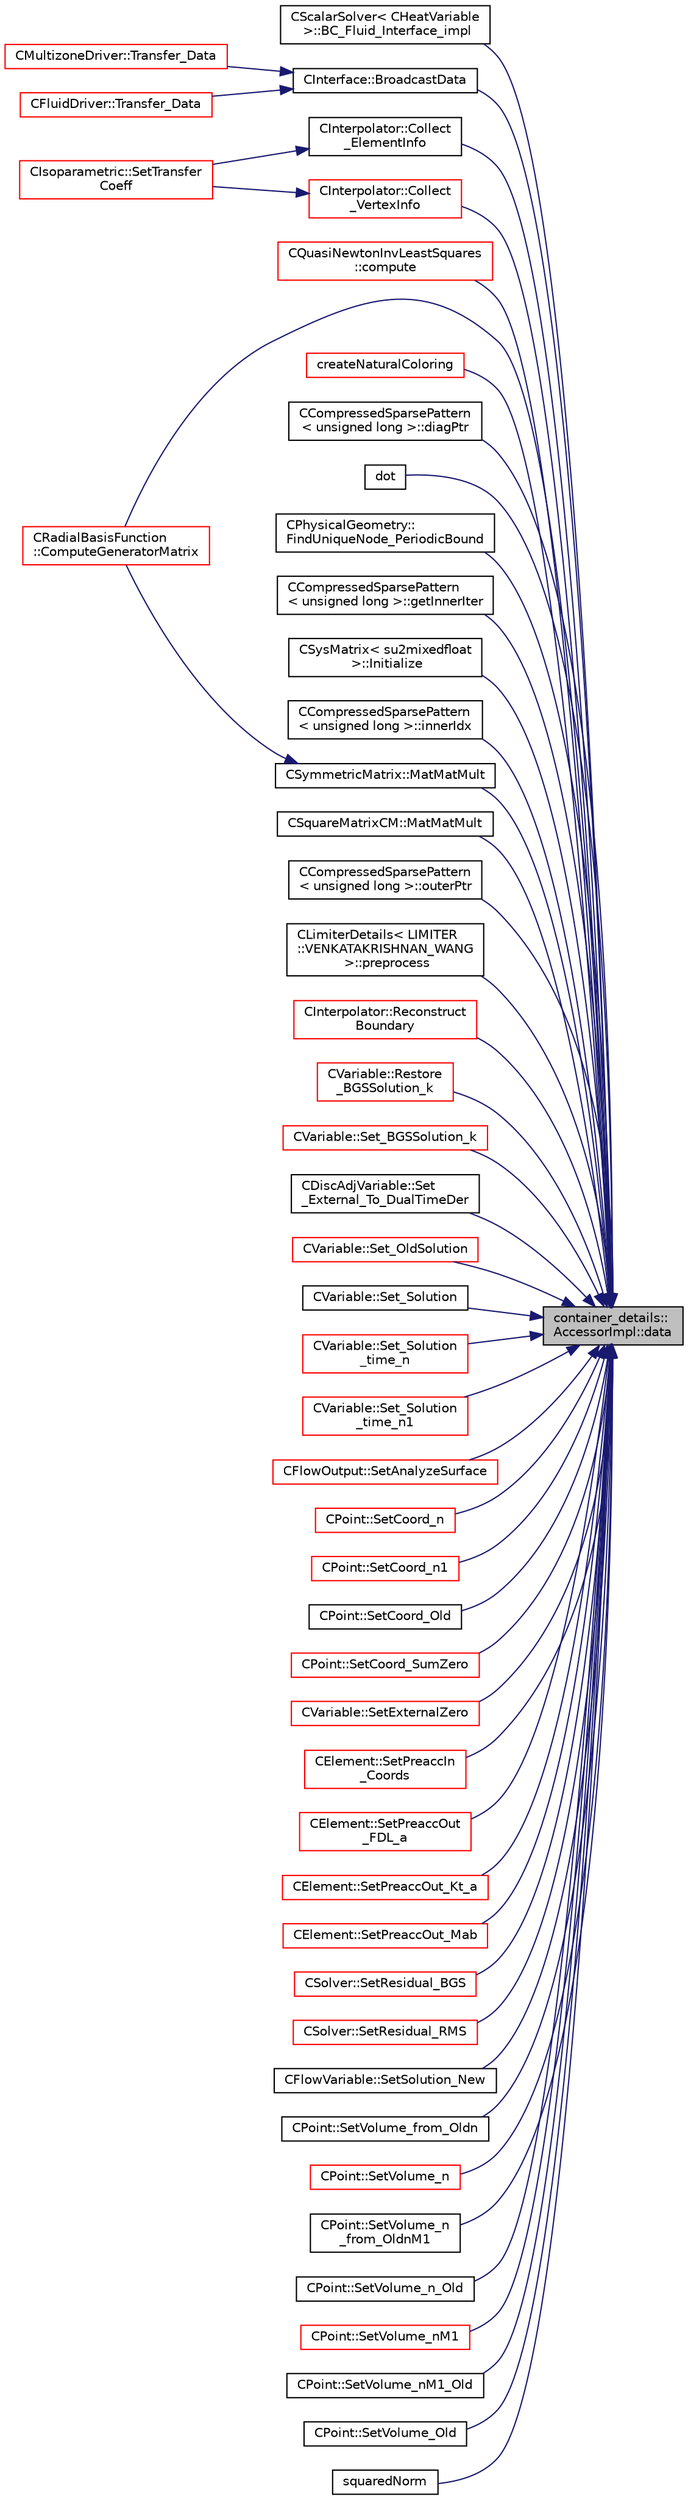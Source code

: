 digraph "container_details::AccessorImpl::data"
{
 // LATEX_PDF_SIZE
  edge [fontname="Helvetica",fontsize="10",labelfontname="Helvetica",labelfontsize="10"];
  node [fontname="Helvetica",fontsize="10",shape=record];
  rankdir="RL";
  Node1 [label="container_details::\lAccessorImpl::data",height=0.2,width=0.4,color="black", fillcolor="grey75", style="filled", fontcolor="black",tooltip=" "];
  Node1 -> Node2 [dir="back",color="midnightblue",fontsize="10",style="solid",fontname="Helvetica"];
  Node2 [label="CScalarSolver\< CHeatVariable\l \>::BC_Fluid_Interface_impl",height=0.2,width=0.4,color="black", fillcolor="white", style="filled",URL="$classCScalarSolver.html#a72b57a00685a9745cd20e1ee5294c31d",tooltip="Generic implementation of the fluid interface boundary condition for scalar solvers."];
  Node1 -> Node3 [dir="back",color="midnightblue",fontsize="10",style="solid",fontname="Helvetica"];
  Node3 [label="CInterface::BroadcastData",height=0.2,width=0.4,color="black", fillcolor="white", style="filled",URL="$classCInterface.html#ae96b2c6b2dda67461705d7ef160c289d",tooltip="Interpolate data and broadcast it into all processors, for nonmatching meshes."];
  Node3 -> Node4 [dir="back",color="midnightblue",fontsize="10",style="solid",fontname="Helvetica"];
  Node4 [label="CMultizoneDriver::Transfer_Data",height=0.2,width=0.4,color="red", fillcolor="white", style="filled",URL="$classCMultizoneDriver.html#aa4bdb7a03c7138edb5e7cf17551b9d03",tooltip="Routine to provide all the desired physical transfers between the different zones during one iteratio..."];
  Node3 -> Node15 [dir="back",color="midnightblue",fontsize="10",style="solid",fontname="Helvetica"];
  Node15 [label="CFluidDriver::Transfer_Data",height=0.2,width=0.4,color="red", fillcolor="white", style="filled",URL="$classCFluidDriver.html#aac13682ac93cce7064382c8974417632",tooltip="Transfer data among different zones (multiple zone)."];
  Node1 -> Node18 [dir="back",color="midnightblue",fontsize="10",style="solid",fontname="Helvetica"];
  Node18 [label="CInterpolator::Collect\l_ElementInfo",height=0.2,width=0.4,color="black", fillcolor="white", style="filled",URL="$classCInterpolator.html#a4819e25dda8cd39779103d2355dacf2d",tooltip="Collect all donor elements in an interface pair."];
  Node18 -> Node19 [dir="back",color="midnightblue",fontsize="10",style="solid",fontname="Helvetica"];
  Node19 [label="CIsoparametric::SetTransfer\lCoeff",height=0.2,width=0.4,color="red", fillcolor="white", style="filled",URL="$classCIsoparametric.html#a49aa2bab50cc3150fd09d95710bfbf05",tooltip="Set up transfer matrix defining relation between two meshes."];
  Node1 -> Node21 [dir="back",color="midnightblue",fontsize="10",style="solid",fontname="Helvetica"];
  Node21 [label="CInterpolator::Collect\l_VertexInfo",height=0.2,width=0.4,color="red", fillcolor="white", style="filled",URL="$classCInterpolator.html#aa979af5b55b5e841d4e4bc1465c5e644",tooltip="Collect and communicate vertex info: coord, global point."];
  Node21 -> Node19 [dir="back",color="midnightblue",fontsize="10",style="solid",fontname="Helvetica"];
  Node1 -> Node26 [dir="back",color="midnightblue",fontsize="10",style="solid",fontname="Helvetica"];
  Node26 [label="CQuasiNewtonInvLeastSquares\l::compute",height=0.2,width=0.4,color="red", fillcolor="white", style="filled",URL="$classCQuasiNewtonInvLeastSquares.html#a9cf36fbf61ace586d66282fca6cb8659",tooltip="Compute and return a new approximation."];
  Node1 -> Node28 [dir="back",color="midnightblue",fontsize="10",style="solid",fontname="Helvetica"];
  Node28 [label="CRadialBasisFunction\l::ComputeGeneratorMatrix",height=0.2,width=0.4,color="red", fillcolor="white", style="filled",URL="$classCRadialBasisFunction.html#a2af4b57e0f1738a776fdcdcf1be79bf9",tooltip="Compute the RBF \"generator\" matrix with or without polynomial terms."];
  Node1 -> Node29 [dir="back",color="midnightblue",fontsize="10",style="solid",fontname="Helvetica"];
  Node29 [label="createNaturalColoring",height=0.2,width=0.4,color="red", fillcolor="white", style="filled",URL="$group__Graph.html#gaa96cec8c2a59051ef7562b474f7ca0a1",tooltip="Create the natural coloring (equivalent to the normal sequential loop order) for a given number of in..."];
  Node1 -> Node40 [dir="back",color="midnightblue",fontsize="10",style="solid",fontname="Helvetica"];
  Node40 [label="CCompressedSparsePattern\l\< unsigned long \>::diagPtr",height=0.2,width=0.4,color="black", fillcolor="white", style="filled",URL="$classCCompressedSparsePattern.html#a564d38268f001abf595b141490b50c29",tooltip=" "];
  Node1 -> Node41 [dir="back",color="midnightblue",fontsize="10",style="solid",fontname="Helvetica"];
  Node41 [label="dot",height=0.2,width=0.4,color="black", fillcolor="white", style="filled",URL="$util_8hpp.html#ace1439d70e216966b73e6f0ca5f5ad6c",tooltip=" "];
  Node1 -> Node42 [dir="back",color="midnightblue",fontsize="10",style="solid",fontname="Helvetica"];
  Node42 [label="CPhysicalGeometry::\lFindUniqueNode_PeriodicBound",height=0.2,width=0.4,color="black", fillcolor="white", style="filled",URL="$classCPhysicalGeometry.html#a8ac15a23d14c919320fbbbf6ac45cbd0",tooltip="For streamwise periodicity, find & store a unique reference node on the designated periodic inlet."];
  Node1 -> Node43 [dir="back",color="midnightblue",fontsize="10",style="solid",fontname="Helvetica"];
  Node43 [label="CCompressedSparsePattern\l\< unsigned long \>::getInnerIter",height=0.2,width=0.4,color="black", fillcolor="white", style="filled",URL="$classCCompressedSparsePattern.html#a69b7d1cd5652311246a3fba8c5f0e3f5",tooltip=" "];
  Node1 -> Node44 [dir="back",color="midnightblue",fontsize="10",style="solid",fontname="Helvetica"];
  Node44 [label="CSysMatrix\< su2mixedfloat\l \>::Initialize",height=0.2,width=0.4,color="black", fillcolor="white", style="filled",URL="$classCSysMatrix.html#ae17220ac30c2abcc7fdd3c5dc8f04571",tooltip="Initializes the sparse matrix."];
  Node1 -> Node45 [dir="back",color="midnightblue",fontsize="10",style="solid",fontname="Helvetica"];
  Node45 [label="CCompressedSparsePattern\l\< unsigned long \>::innerIdx",height=0.2,width=0.4,color="black", fillcolor="white", style="filled",URL="$classCCompressedSparsePattern.html#a9f0420337a57195bafe6b2e0965de83f",tooltip=" "];
  Node1 -> Node46 [dir="back",color="midnightblue",fontsize="10",style="solid",fontname="Helvetica"];
  Node46 [label="CSymmetricMatrix::MatMatMult",height=0.2,width=0.4,color="black", fillcolor="white", style="filled",URL="$classCSymmetricMatrix.html#aaf18d5329bf4959d6000c3a5cf2f65b3",tooltip=" "];
  Node46 -> Node28 [dir="back",color="midnightblue",fontsize="10",style="solid",fontname="Helvetica"];
  Node1 -> Node47 [dir="back",color="midnightblue",fontsize="10",style="solid",fontname="Helvetica"];
  Node47 [label="CSquareMatrixCM::MatMatMult",height=0.2,width=0.4,color="black", fillcolor="white", style="filled",URL="$classCSquareMatrixCM.html#ab3772833a65cff0dd43c28d81bd55d17",tooltip="Function, which carries out the matrix produc of the current matrix with mat_in and stores the result..."];
  Node1 -> Node48 [dir="back",color="midnightblue",fontsize="10",style="solid",fontname="Helvetica"];
  Node48 [label="CCompressedSparsePattern\l\< unsigned long \>::outerPtr",height=0.2,width=0.4,color="black", fillcolor="white", style="filled",URL="$classCCompressedSparsePattern.html#a23213a9f143951577af546d69b907d1b",tooltip=" "];
  Node1 -> Node49 [dir="back",color="midnightblue",fontsize="10",style="solid",fontname="Helvetica"];
  Node49 [label="CLimiterDetails\< LIMITER\l::VENKATAKRISHNAN_WANG\l \>::preprocess",height=0.2,width=0.4,color="black", fillcolor="white", style="filled",URL="$structCLimiterDetails_3_01LIMITER_1_1VENKATAKRISHNAN__WANG_01_4.html#ab4fab48e0fdc6a53f5969762da2cfd9d",tooltip="Store the solution range based eps^2 parameter."];
  Node1 -> Node50 [dir="back",color="midnightblue",fontsize="10",style="solid",fontname="Helvetica"];
  Node50 [label="CInterpolator::Reconstruct\lBoundary",height=0.2,width=0.4,color="red", fillcolor="white", style="filled",URL="$classCInterpolator.html#a0e540fa087c1e38014304821955de9e3",tooltip="Reconstruct the boundary connectivity from parallel partitioning and broadcasts it to all threads."];
  Node1 -> Node53 [dir="back",color="midnightblue",fontsize="10",style="solid",fontname="Helvetica"];
  Node53 [label="CVariable::Restore\l_BGSSolution_k",height=0.2,width=0.4,color="red", fillcolor="white", style="filled",URL="$classCVariable.html#a042bec6e97bf376a7c7b0dccf25418f4",tooltip="Restore the previous BGS subiteration to solution."];
  Node1 -> Node55 [dir="back",color="midnightblue",fontsize="10",style="solid",fontname="Helvetica"];
  Node55 [label="CVariable::Set_BGSSolution_k",height=0.2,width=0.4,color="red", fillcolor="white", style="filled",URL="$classCVariable.html#aa47456564bac33106a460be201d4c843",tooltip="Set the value of the solution in the previous BGS subiteration."];
  Node1 -> Node63 [dir="back",color="midnightblue",fontsize="10",style="solid",fontname="Helvetica"];
  Node63 [label="CDiscAdjVariable::Set\l_External_To_DualTimeDer",height=0.2,width=0.4,color="black", fillcolor="white", style="filled",URL="$classCDiscAdjVariable.html#a94654d0f281145d2c7b7f4bd92539559",tooltip="Set Dual-time derivative contributions to the external."];
  Node1 -> Node64 [dir="back",color="midnightblue",fontsize="10",style="solid",fontname="Helvetica"];
  Node64 [label="CVariable::Set_OldSolution",height=0.2,width=0.4,color="red", fillcolor="white", style="filled",URL="$classCVariable.html#af7ab5687fab17a8840ebcbf1f1927634",tooltip="Set old variables to the value of the current variables."];
  Node1 -> Node75 [dir="back",color="midnightblue",fontsize="10",style="solid",fontname="Helvetica"];
  Node75 [label="CVariable::Set_Solution",height=0.2,width=0.4,color="black", fillcolor="white", style="filled",URL="$classCVariable.html#abb81e2db3fb884dc4898e7652107a6f3",tooltip="Set variables to the value of the old variables."];
  Node1 -> Node76 [dir="back",color="midnightblue",fontsize="10",style="solid",fontname="Helvetica"];
  Node76 [label="CVariable::Set_Solution\l_time_n",height=0.2,width=0.4,color="red", fillcolor="white", style="filled",URL="$classCVariable.html#abf55f051089ec13d9c0422ed3389a9dc",tooltip="Set the variable solution at time n."];
  Node1 -> Node140 [dir="back",color="midnightblue",fontsize="10",style="solid",fontname="Helvetica"];
  Node140 [label="CVariable::Set_Solution\l_time_n1",height=0.2,width=0.4,color="red", fillcolor="white", style="filled",URL="$classCVariable.html#a527a337871bb37c3bb2df40c2b946884",tooltip="Set the variable solution at time n-1."];
  Node1 -> Node141 [dir="back",color="midnightblue",fontsize="10",style="solid",fontname="Helvetica"];
  Node141 [label="CFlowOutput::SetAnalyzeSurface",height=0.2,width=0.4,color="red", fillcolor="white", style="filled",URL="$classCFlowOutput.html#ad5ff0360271937e65692893a69b4923a",tooltip="Set flow surface output field values."];
  Node1 -> Node145 [dir="back",color="midnightblue",fontsize="10",style="solid",fontname="Helvetica"];
  Node145 [label="CPoint::SetCoord_n",height=0.2,width=0.4,color="red", fillcolor="white", style="filled",URL="$classCPoint.html#ae01b3a0ffa94ce8b8ed6d1267b2fd7cf",tooltip="Set the coordinates of the control volume at time n to the ones in Coord."];
  Node1 -> Node172 [dir="back",color="midnightblue",fontsize="10",style="solid",fontname="Helvetica"];
  Node172 [label="CPoint::SetCoord_n1",height=0.2,width=0.4,color="red", fillcolor="white", style="filled",URL="$classCPoint.html#a302a4933af6a0ea9c1bbda0aca8c5539",tooltip="Set the coordinates of the control volume at time n-1 to the ones in Coord_n."];
  Node1 -> Node173 [dir="back",color="midnightblue",fontsize="10",style="solid",fontname="Helvetica"];
  Node173 [label="CPoint::SetCoord_Old",height=0.2,width=0.4,color="black", fillcolor="white", style="filled",URL="$classCPoint.html#a0cd2264e22e64c7b7506b409ce0114f1",tooltip="Set the value of the vector Coord_Old to Coord."];
  Node1 -> Node174 [dir="back",color="midnightblue",fontsize="10",style="solid",fontname="Helvetica"];
  Node174 [label="CPoint::SetCoord_SumZero",height=0.2,width=0.4,color="red", fillcolor="white", style="filled",URL="$classCPoint.html#aeb146ff19122439e9e8ea48c07e11aaf",tooltip="Initialize the vector Coord_Sum."];
  Node1 -> Node176 [dir="back",color="midnightblue",fontsize="10",style="solid",fontname="Helvetica"];
  Node176 [label="CVariable::SetExternalZero",height=0.2,width=0.4,color="red", fillcolor="white", style="filled",URL="$classCVariable.html#aa02ebea850e32a05e09215b3d109ac80",tooltip="Set external contributions to zero."];
  Node1 -> Node180 [dir="back",color="midnightblue",fontsize="10",style="solid",fontname="Helvetica"];
  Node180 [label="CElement::SetPreaccIn\l_Coords",height=0.2,width=0.4,color="red", fillcolor="white", style="filled",URL="$classCElement.html#a86998490e58ede51f2fc1e5cb40553f4",tooltip="Register the current and reference coordinates of the element as pre-accumulation inputs the latter a..."];
  Node1 -> Node188 [dir="back",color="midnightblue",fontsize="10",style="solid",fontname="Helvetica"];
  Node188 [label="CElement::SetPreaccOut\l_FDL_a",height=0.2,width=0.4,color="red", fillcolor="white", style="filled",URL="$classCElement.html#ab5ca0147b61034f339cff1b203fc4477",tooltip="Register the dead load as a pre-accumulation output."];
  Node1 -> Node189 [dir="back",color="midnightblue",fontsize="10",style="solid",fontname="Helvetica"];
  Node189 [label="CElement::SetPreaccOut_Kt_a",height=0.2,width=0.4,color="red", fillcolor="white", style="filled",URL="$classCElement.html#afae4494eff7cd77a8e3bc2ba73cb840c",tooltip="Register the stress residual as a pre-accumulation output. When computing the element stiffness matri..."];
  Node1 -> Node190 [dir="back",color="midnightblue",fontsize="10",style="solid",fontname="Helvetica"];
  Node190 [label="CElement::SetPreaccOut_Mab",height=0.2,width=0.4,color="red", fillcolor="white", style="filled",URL="$classCElement.html#a75e02cdcd099f3f0981af7e9ca84f92b",tooltip="Register the mass matrix as a pre-accumulation output."];
  Node1 -> Node191 [dir="back",color="midnightblue",fontsize="10",style="solid",fontname="Helvetica"];
  Node191 [label="CSolver::SetResidual_BGS",height=0.2,width=0.4,color="red", fillcolor="white", style="filled",URL="$classCSolver.html#a4fbc06f5031775b6828986a133490400",tooltip="Communicate the value of the max residual and RMS residual."];
  Node1 -> Node195 [dir="back",color="midnightblue",fontsize="10",style="solid",fontname="Helvetica"];
  Node195 [label="CSolver::SetResidual_RMS",height=0.2,width=0.4,color="red", fillcolor="white", style="filled",URL="$classCSolver.html#a1ac9c08f281abbb09cbb702b3fd644f7",tooltip="Set the value of the max residual and RMS residual."];
  Node1 -> Node196 [dir="back",color="midnightblue",fontsize="10",style="solid",fontname="Helvetica"];
  Node196 [label="CFlowVariable::SetSolution_New",height=0.2,width=0.4,color="black", fillcolor="white", style="filled",URL="$classCFlowVariable.html#a54c42a11b8f9e7bc21ab76aec88dd653",tooltip="Set the new solution container for Classical RK4."];
  Node1 -> Node197 [dir="back",color="midnightblue",fontsize="10",style="solid",fontname="Helvetica"];
  Node197 [label="CPoint::SetVolume_from_Oldn",height=0.2,width=0.4,color="black", fillcolor="white", style="filled",URL="$classCPoint.html#a936b6281e61adb206e007ee046277d74",tooltip="Set the volume of the control volume at current time using time n."];
  Node1 -> Node198 [dir="back",color="midnightblue",fontsize="10",style="solid",fontname="Helvetica"];
  Node198 [label="CPoint::SetVolume_n",height=0.2,width=0.4,color="red", fillcolor="white", style="filled",URL="$classCPoint.html#a28c3094d7d716bde7f38ec6d25d5cf53",tooltip="Set the volume of the control volume at time n."];
  Node1 -> Node199 [dir="back",color="midnightblue",fontsize="10",style="solid",fontname="Helvetica"];
  Node199 [label="CPoint::SetVolume_n\l_from_OldnM1",height=0.2,width=0.4,color="black", fillcolor="white", style="filled",URL="$classCPoint.html#a891d512f5d08be5af4e38def5b4ea3a7",tooltip="Set the volume of the control volume at time n using n-1."];
  Node1 -> Node200 [dir="back",color="midnightblue",fontsize="10",style="solid",fontname="Helvetica"];
  Node200 [label="CPoint::SetVolume_n_Old",height=0.2,width=0.4,color="black", fillcolor="white", style="filled",URL="$classCPoint.html#a7d6986fb57e317c0df353151c757a8e9",tooltip="Set the Volume_n to Volume_n_Old."];
  Node1 -> Node201 [dir="back",color="midnightblue",fontsize="10",style="solid",fontname="Helvetica"];
  Node201 [label="CPoint::SetVolume_nM1",height=0.2,width=0.4,color="red", fillcolor="white", style="filled",URL="$classCPoint.html#a8e529c66b31e076a245736dbb873a5f4",tooltip="Set the volume of the control volume at time n-1."];
  Node1 -> Node202 [dir="back",color="midnightblue",fontsize="10",style="solid",fontname="Helvetica"];
  Node202 [label="CPoint::SetVolume_nM1_Old",height=0.2,width=0.4,color="black", fillcolor="white", style="filled",URL="$classCPoint.html#a758fb94576ebf68b413100fa35244446",tooltip="Set the Volume_nM1 to Volume_nM1_Old."];
  Node1 -> Node203 [dir="back",color="midnightblue",fontsize="10",style="solid",fontname="Helvetica"];
  Node203 [label="CPoint::SetVolume_Old",height=0.2,width=0.4,color="black", fillcolor="white", style="filled",URL="$classCPoint.html#a51c1d0e7824c5a4b97fbe9435e5a8dbb",tooltip="Set the Volume to Volume_Old."];
  Node1 -> Node204 [dir="back",color="midnightblue",fontsize="10",style="solid",fontname="Helvetica"];
  Node204 [label="squaredNorm",height=0.2,width=0.4,color="black", fillcolor="white", style="filled",URL="$util_8hpp.html#aabf39ed2b09be3b64f8c766e69b265ec",tooltip=" "];
}
